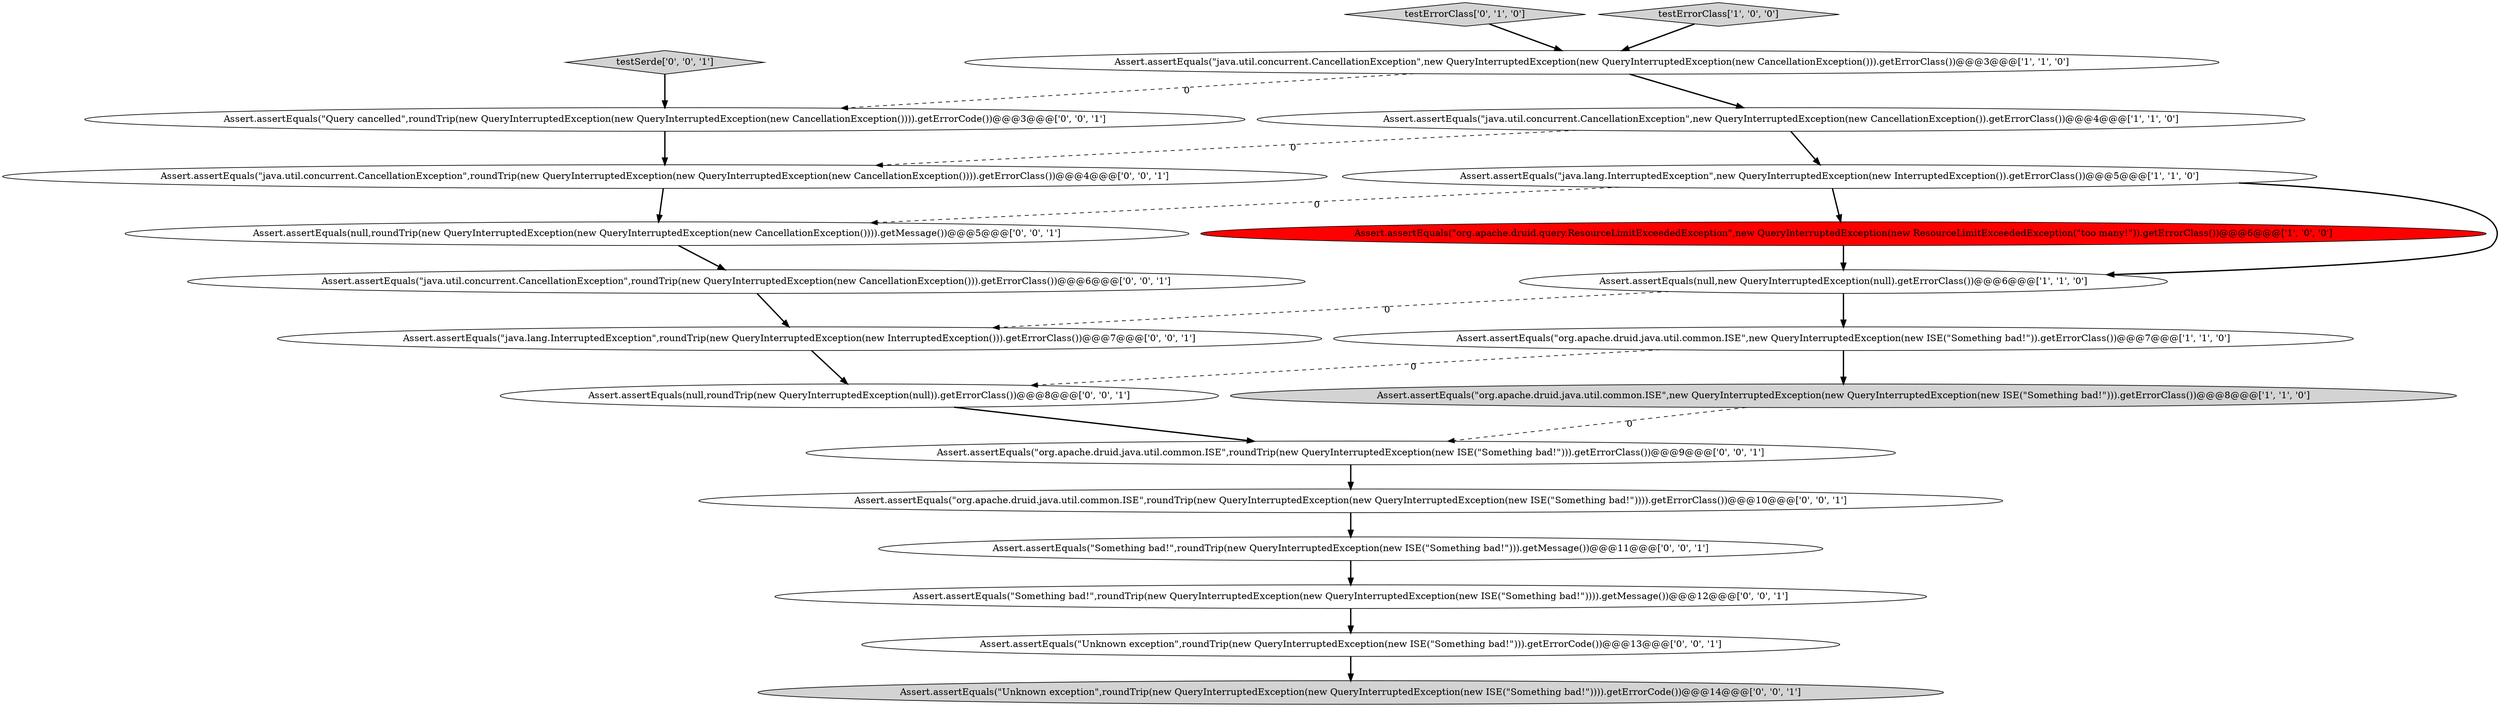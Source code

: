 digraph {
9 [style = filled, label = "Assert.assertEquals(\"java.util.concurrent.CancellationException\",roundTrip(new QueryInterruptedException(new QueryInterruptedException(new CancellationException()))).getErrorClass())@@@4@@@['0', '0', '1']", fillcolor = white, shape = ellipse image = "AAA0AAABBB3BBB"];
7 [style = filled, label = "Assert.assertEquals(\"org.apache.druid.java.util.common.ISE\",new QueryInterruptedException(new QueryInterruptedException(new ISE(\"Something bad!\"))).getErrorClass())@@@8@@@['1', '1', '0']", fillcolor = lightgray, shape = ellipse image = "AAA0AAABBB1BBB"];
1 [style = filled, label = "Assert.assertEquals(\"java.util.concurrent.CancellationException\",new QueryInterruptedException(new CancellationException()).getErrorClass())@@@4@@@['1', '1', '0']", fillcolor = white, shape = ellipse image = "AAA0AAABBB1BBB"];
17 [style = filled, label = "Assert.assertEquals(\"Something bad!\",roundTrip(new QueryInterruptedException(new QueryInterruptedException(new ISE(\"Something bad!\")))).getMessage())@@@12@@@['0', '0', '1']", fillcolor = white, shape = ellipse image = "AAA0AAABBB3BBB"];
16 [style = filled, label = "Assert.assertEquals(\"org.apache.druid.java.util.common.ISE\",roundTrip(new QueryInterruptedException(new QueryInterruptedException(new ISE(\"Something bad!\")))).getErrorClass())@@@10@@@['0', '0', '1']", fillcolor = white, shape = ellipse image = "AAA0AAABBB3BBB"];
19 [style = filled, label = "Assert.assertEquals(\"org.apache.druid.java.util.common.ISE\",roundTrip(new QueryInterruptedException(new ISE(\"Something bad!\"))).getErrorClass())@@@9@@@['0', '0', '1']", fillcolor = white, shape = ellipse image = "AAA0AAABBB3BBB"];
12 [style = filled, label = "Assert.assertEquals(null,roundTrip(new QueryInterruptedException(new QueryInterruptedException(new CancellationException()))).getMessage())@@@5@@@['0', '0', '1']", fillcolor = white, shape = ellipse image = "AAA0AAABBB3BBB"];
10 [style = filled, label = "testSerde['0', '0', '1']", fillcolor = lightgray, shape = diamond image = "AAA0AAABBB3BBB"];
11 [style = filled, label = "Assert.assertEquals(\"Query cancelled\",roundTrip(new QueryInterruptedException(new QueryInterruptedException(new CancellationException()))).getErrorCode())@@@3@@@['0', '0', '1']", fillcolor = white, shape = ellipse image = "AAA0AAABBB3BBB"];
14 [style = filled, label = "Assert.assertEquals(\"Something bad!\",roundTrip(new QueryInterruptedException(new ISE(\"Something bad!\"))).getMessage())@@@11@@@['0', '0', '1']", fillcolor = white, shape = ellipse image = "AAA0AAABBB3BBB"];
0 [style = filled, label = "Assert.assertEquals(\"org.apache.druid.query.ResourceLimitExceededException\",new QueryInterruptedException(new ResourceLimitExceededException(\"too many!\")).getErrorClass())@@@6@@@['1', '0', '0']", fillcolor = red, shape = ellipse image = "AAA1AAABBB1BBB"];
5 [style = filled, label = "Assert.assertEquals(null,new QueryInterruptedException(null).getErrorClass())@@@6@@@['1', '1', '0']", fillcolor = white, shape = ellipse image = "AAA0AAABBB1BBB"];
20 [style = filled, label = "Assert.assertEquals(\"java.util.concurrent.CancellationException\",roundTrip(new QueryInterruptedException(new CancellationException())).getErrorClass())@@@6@@@['0', '0', '1']", fillcolor = white, shape = ellipse image = "AAA0AAABBB3BBB"];
13 [style = filled, label = "Assert.assertEquals(null,roundTrip(new QueryInterruptedException(null)).getErrorClass())@@@8@@@['0', '0', '1']", fillcolor = white, shape = ellipse image = "AAA0AAABBB3BBB"];
21 [style = filled, label = "Assert.assertEquals(\"Unknown exception\",roundTrip(new QueryInterruptedException(new ISE(\"Something bad!\"))).getErrorCode())@@@13@@@['0', '0', '1']", fillcolor = white, shape = ellipse image = "AAA0AAABBB3BBB"];
8 [style = filled, label = "testErrorClass['0', '1', '0']", fillcolor = lightgray, shape = diamond image = "AAA0AAABBB2BBB"];
3 [style = filled, label = "testErrorClass['1', '0', '0']", fillcolor = lightgray, shape = diamond image = "AAA0AAABBB1BBB"];
6 [style = filled, label = "Assert.assertEquals(\"java.util.concurrent.CancellationException\",new QueryInterruptedException(new QueryInterruptedException(new CancellationException())).getErrorClass())@@@3@@@['1', '1', '0']", fillcolor = white, shape = ellipse image = "AAA0AAABBB1BBB"];
4 [style = filled, label = "Assert.assertEquals(\"java.lang.InterruptedException\",new QueryInterruptedException(new InterruptedException()).getErrorClass())@@@5@@@['1', '1', '0']", fillcolor = white, shape = ellipse image = "AAA0AAABBB1BBB"];
15 [style = filled, label = "Assert.assertEquals(\"Unknown exception\",roundTrip(new QueryInterruptedException(new QueryInterruptedException(new ISE(\"Something bad!\")))).getErrorCode())@@@14@@@['0', '0', '1']", fillcolor = lightgray, shape = ellipse image = "AAA0AAABBB3BBB"];
2 [style = filled, label = "Assert.assertEquals(\"org.apache.druid.java.util.common.ISE\",new QueryInterruptedException(new ISE(\"Something bad!\")).getErrorClass())@@@7@@@['1', '1', '0']", fillcolor = white, shape = ellipse image = "AAA0AAABBB1BBB"];
18 [style = filled, label = "Assert.assertEquals(\"java.lang.InterruptedException\",roundTrip(new QueryInterruptedException(new InterruptedException())).getErrorClass())@@@7@@@['0', '0', '1']", fillcolor = white, shape = ellipse image = "AAA0AAABBB3BBB"];
1->4 [style = bold, label=""];
21->15 [style = bold, label=""];
6->11 [style = dashed, label="0"];
12->20 [style = bold, label=""];
3->6 [style = bold, label=""];
14->17 [style = bold, label=""];
1->9 [style = dashed, label="0"];
8->6 [style = bold, label=""];
5->18 [style = dashed, label="0"];
11->9 [style = bold, label=""];
4->0 [style = bold, label=""];
19->16 [style = bold, label=""];
4->12 [style = dashed, label="0"];
20->18 [style = bold, label=""];
6->1 [style = bold, label=""];
5->2 [style = bold, label=""];
13->19 [style = bold, label=""];
7->19 [style = dashed, label="0"];
2->13 [style = dashed, label="0"];
18->13 [style = bold, label=""];
16->14 [style = bold, label=""];
9->12 [style = bold, label=""];
2->7 [style = bold, label=""];
4->5 [style = bold, label=""];
17->21 [style = bold, label=""];
0->5 [style = bold, label=""];
10->11 [style = bold, label=""];
}
